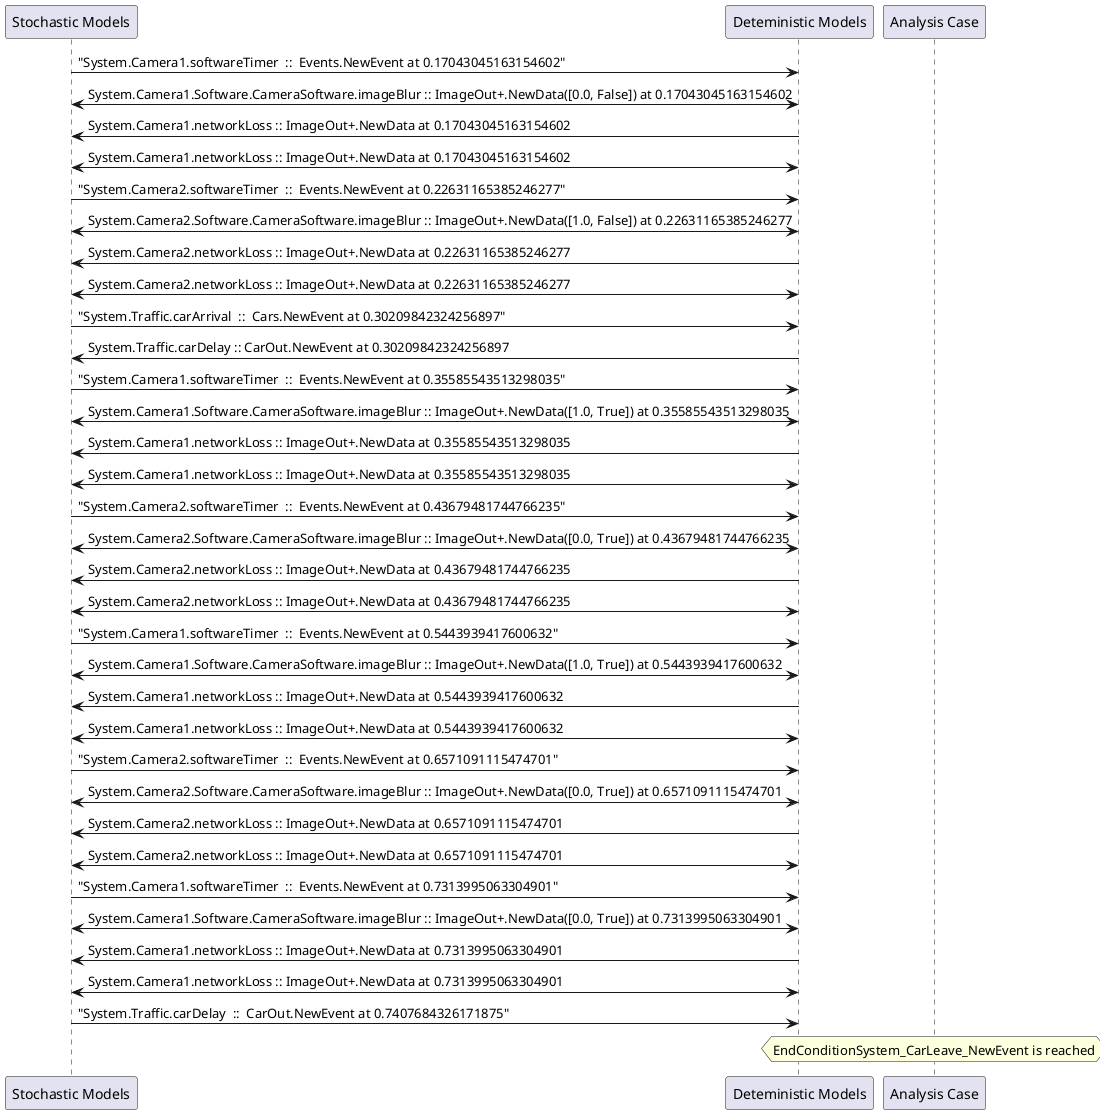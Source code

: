 
	@startuml
	participant "Stochastic Models" as stochmodel
	participant "Deteministic Models" as detmodel
	participant "Analysis Case" as analysis
	{8894_stop} stochmodel -> detmodel : "System.Camera1.softwareTimer  ::  Events.NewEvent at 0.17043045163154602"
detmodel <-> stochmodel : System.Camera1.Software.CameraSoftware.imageBlur :: ImageOut+.NewData([0.0, False]) at 0.17043045163154602
detmodel -> stochmodel : System.Camera1.networkLoss :: ImageOut+.NewData at 0.17043045163154602
detmodel <-> stochmodel : System.Camera1.networkLoss :: ImageOut+.NewData at 0.17043045163154602
{8910_stop} stochmodel -> detmodel : "System.Camera2.softwareTimer  ::  Events.NewEvent at 0.22631165385246277"
detmodel <-> stochmodel : System.Camera2.Software.CameraSoftware.imageBlur :: ImageOut+.NewData([1.0, False]) at 0.22631165385246277
detmodel -> stochmodel : System.Camera2.networkLoss :: ImageOut+.NewData at 0.22631165385246277
detmodel <-> stochmodel : System.Camera2.networkLoss :: ImageOut+.NewData at 0.22631165385246277
{8925_stop} stochmodel -> detmodel : "System.Traffic.carArrival  ::  Cars.NewEvent at 0.30209842324256897"
{8932_start} detmodel -> stochmodel : System.Traffic.carDelay :: CarOut.NewEvent at 0.30209842324256897
{8895_stop} stochmodel -> detmodel : "System.Camera1.softwareTimer  ::  Events.NewEvent at 0.35585543513298035"
detmodel <-> stochmodel : System.Camera1.Software.CameraSoftware.imageBlur :: ImageOut+.NewData([1.0, True]) at 0.35585543513298035
detmodel -> stochmodel : System.Camera1.networkLoss :: ImageOut+.NewData at 0.35585543513298035
detmodel <-> stochmodel : System.Camera1.networkLoss :: ImageOut+.NewData at 0.35585543513298035
{8911_stop} stochmodel -> detmodel : "System.Camera2.softwareTimer  ::  Events.NewEvent at 0.43679481744766235"
detmodel <-> stochmodel : System.Camera2.Software.CameraSoftware.imageBlur :: ImageOut+.NewData([0.0, True]) at 0.43679481744766235
detmodel -> stochmodel : System.Camera2.networkLoss :: ImageOut+.NewData at 0.43679481744766235
detmodel <-> stochmodel : System.Camera2.networkLoss :: ImageOut+.NewData at 0.43679481744766235
{8896_stop} stochmodel -> detmodel : "System.Camera1.softwareTimer  ::  Events.NewEvent at 0.5443939417600632"
detmodel <-> stochmodel : System.Camera1.Software.CameraSoftware.imageBlur :: ImageOut+.NewData([1.0, True]) at 0.5443939417600632
detmodel -> stochmodel : System.Camera1.networkLoss :: ImageOut+.NewData at 0.5443939417600632
detmodel <-> stochmodel : System.Camera1.networkLoss :: ImageOut+.NewData at 0.5443939417600632
{8912_stop} stochmodel -> detmodel : "System.Camera2.softwareTimer  ::  Events.NewEvent at 0.6571091115474701"
detmodel <-> stochmodel : System.Camera2.Software.CameraSoftware.imageBlur :: ImageOut+.NewData([0.0, True]) at 0.6571091115474701
detmodel -> stochmodel : System.Camera2.networkLoss :: ImageOut+.NewData at 0.6571091115474701
detmodel <-> stochmodel : System.Camera2.networkLoss :: ImageOut+.NewData at 0.6571091115474701
{8897_stop} stochmodel -> detmodel : "System.Camera1.softwareTimer  ::  Events.NewEvent at 0.7313995063304901"
detmodel <-> stochmodel : System.Camera1.Software.CameraSoftware.imageBlur :: ImageOut+.NewData([0.0, True]) at 0.7313995063304901
detmodel -> stochmodel : System.Camera1.networkLoss :: ImageOut+.NewData at 0.7313995063304901
detmodel <-> stochmodel : System.Camera1.networkLoss :: ImageOut+.NewData at 0.7313995063304901
{8932_stop} stochmodel -> detmodel : "System.Traffic.carDelay  ::  CarOut.NewEvent at 0.7407684326171875"
{8932_start} <-> {8932_stop} : delay
hnote over analysis 
EndConditionSystem_CarLeave_NewEvent is reached
endnote
@enduml